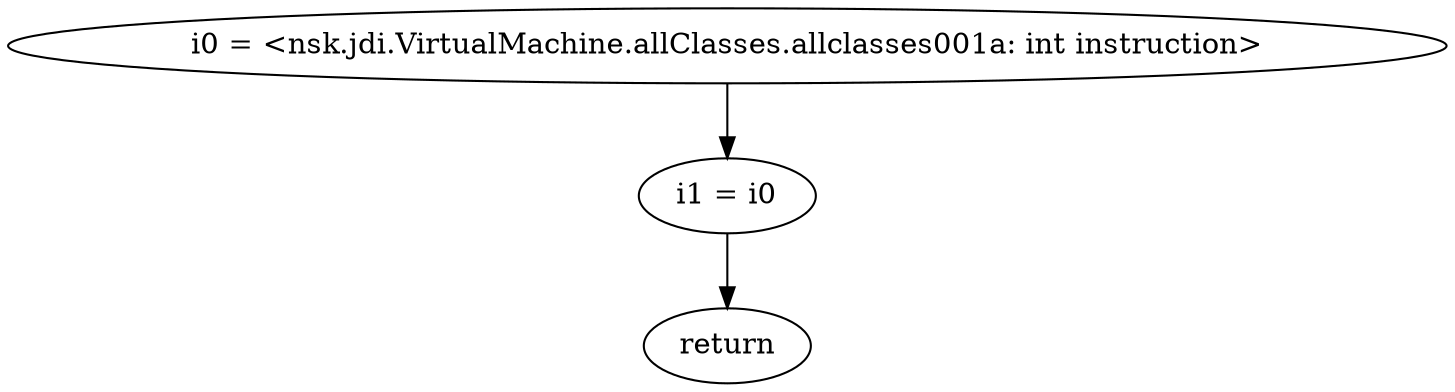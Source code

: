 digraph "unitGraph" {
    "i0 = <nsk.jdi.VirtualMachine.allClasses.allclasses001a: int instruction>"
    "i1 = i0"
    "return"
    "i0 = <nsk.jdi.VirtualMachine.allClasses.allclasses001a: int instruction>"->"i1 = i0";
    "i1 = i0"->"return";
}
